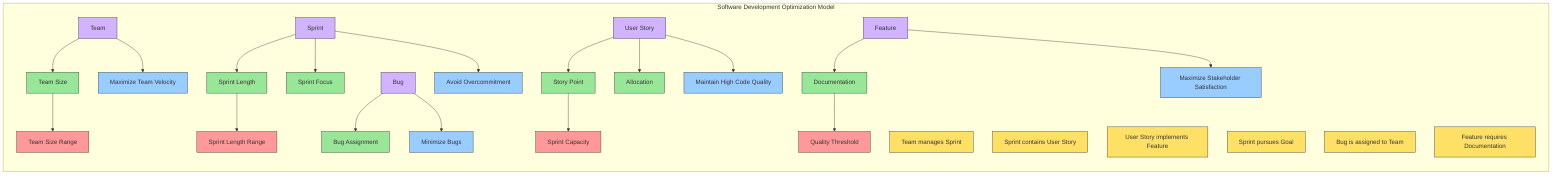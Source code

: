 graph LR
    subgraph Software Development Optimization Model
        %% Entities
        entityTeam[Team]:::entity
        entitySprint[Sprint]:::entity
        entityUserStory[User Story]:::entity
        entityFeature[Feature]:::entity
        entityBug[Bug]:::entity

        %% Variables
        variableTeamSize[Team Size]:::variable
        variableSprintLength[Sprint Length]:::variable
        variableStoryPoint[Story Point]:::variable
        variableAllocation[Allocation]:::variable
        variableBugAssignment[Bug Assignment]:::variable
        variableSprintFocus[Sprint Focus]:::variable
        variableDocumentation[Documentation]:::variable

        %% Goals
        goalVelocity[Maximize Team Velocity]:::goal
        goalSatisfaction[Maximize Stakeholder Satisfaction]:::goal
        goalQuality[Maintain High Code Quality]:::goal
        goalMinimizeBugs[Minimize Bugs]:::goal
        goalAvoidOvercommitment[Avoid Overcommitment]:::goal

        %% Constraints
        constraintCapacity[Sprint Capacity]:::constraint
        constraintTeamSizeRange[Team Size Range]:::constraint
        constraintSprintLengthRange[Sprint Length Range]:::constraint
        constraintQualityThreshold[Quality Threshold]:::constraint

        %% Relationships
        relTeamSprint[Team manages Sprint]:::relationship
        relSprintUserStory[Sprint contains User Story]:::relationship
        relUserStoryFeature[User Story implements Feature]:::relationship
        relSprintGoal[Sprint pursues Goal]:::relationship
        relBugTeam[Bug is assigned to Team]:::relationship
        relFeatureDocumentation[Feature requires Documentation]:::relationship

        %% Connections - Entities to Variables
        entityTeam --> variableTeamSize
        entitySprint --> variableSprintLength
        entityUserStory --> variableStoryPoint
        entityUserStory --> variableAllocation
        entityBug --> variableBugAssignment
        entitySprint --> variableSprintFocus
        entityFeature --> variableDocumentation

        %% Connections - Entities to Goals
        entityTeam --> goalVelocity
        entityFeature --> goalSatisfaction
        entityUserStory --> goalQuality
        entityBug --> goalMinimizeBugs
        entitySprint --> goalAvoidOvercommitment

        %% Connections - Variables to Constraints
        variableStoryPoint --> constraintCapacity
        variableTeamSize --> constraintTeamSizeRange
        variableSprintLength --> constraintSprintLengthRange
        variableDocumentation --> constraintQualityThreshold
    end

    %% Class Definitions
    classDef entity fill:#d1b3ff,stroke:#333
    classDef variable fill:#99e699,stroke:#333
    classDef goal fill:#99ccff,stroke:#333
    classDef constraint fill:#ff9999,stroke:#333
    classDef relationship fill:#ffe066,stroke:#333